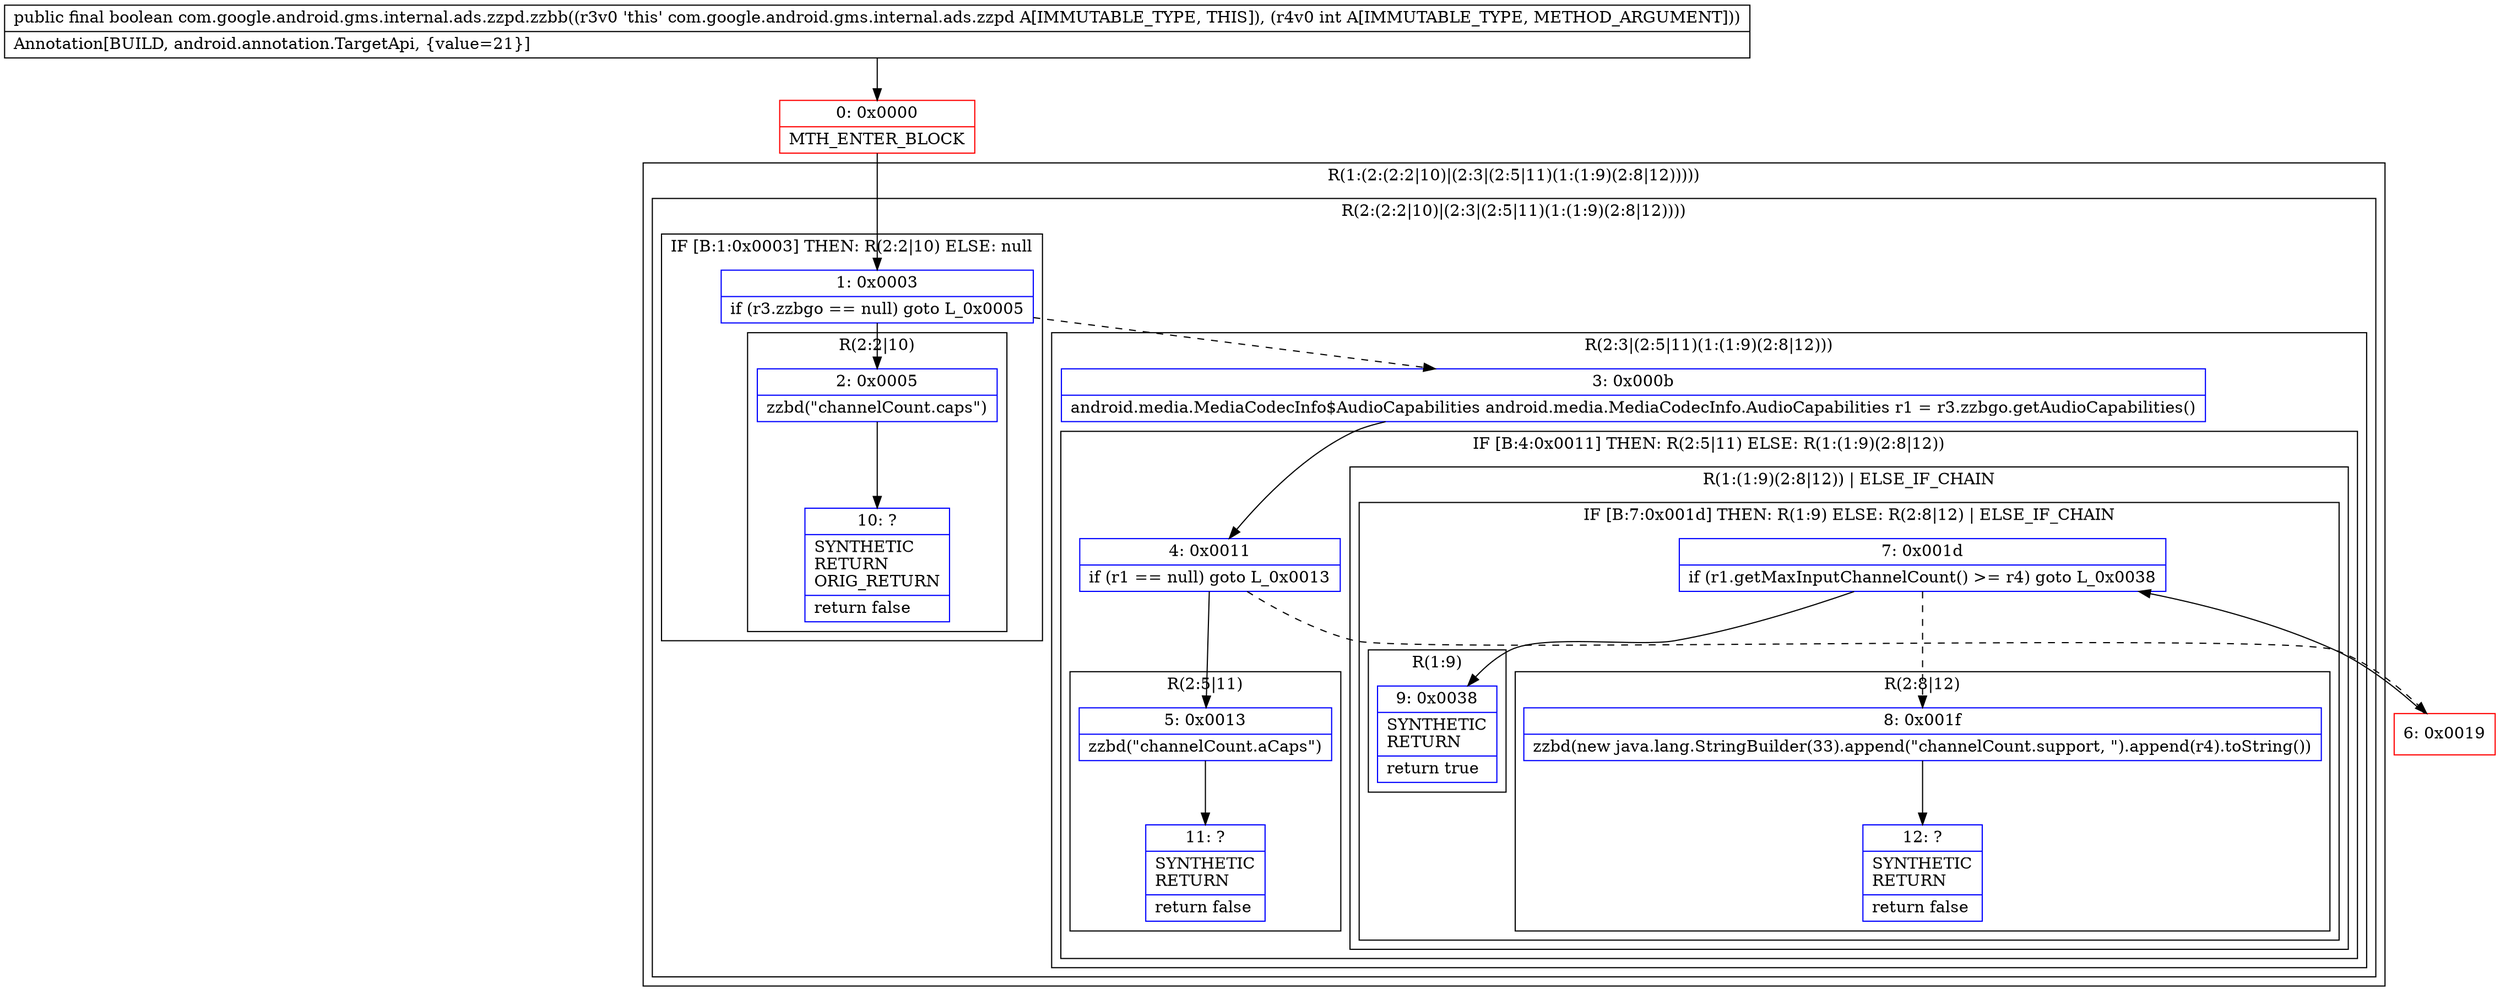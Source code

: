 digraph "CFG forcom.google.android.gms.internal.ads.zzpd.zzbb(I)Z" {
subgraph cluster_Region_1192976849 {
label = "R(1:(2:(2:2|10)|(2:3|(2:5|11)(1:(1:9)(2:8|12)))))";
node [shape=record,color=blue];
subgraph cluster_Region_41018646 {
label = "R(2:(2:2|10)|(2:3|(2:5|11)(1:(1:9)(2:8|12))))";
node [shape=record,color=blue];
subgraph cluster_IfRegion_97633781 {
label = "IF [B:1:0x0003] THEN: R(2:2|10) ELSE: null";
node [shape=record,color=blue];
Node_1 [shape=record,label="{1\:\ 0x0003|if (r3.zzbgo == null) goto L_0x0005\l}"];
subgraph cluster_Region_2053664760 {
label = "R(2:2|10)";
node [shape=record,color=blue];
Node_2 [shape=record,label="{2\:\ 0x0005|zzbd(\"channelCount.caps\")\l}"];
Node_10 [shape=record,label="{10\:\ ?|SYNTHETIC\lRETURN\lORIG_RETURN\l|return false\l}"];
}
}
subgraph cluster_Region_303508833 {
label = "R(2:3|(2:5|11)(1:(1:9)(2:8|12)))";
node [shape=record,color=blue];
Node_3 [shape=record,label="{3\:\ 0x000b|android.media.MediaCodecInfo$AudioCapabilities android.media.MediaCodecInfo.AudioCapabilities r1 = r3.zzbgo.getAudioCapabilities()\l}"];
subgraph cluster_IfRegion_1542646442 {
label = "IF [B:4:0x0011] THEN: R(2:5|11) ELSE: R(1:(1:9)(2:8|12))";
node [shape=record,color=blue];
Node_4 [shape=record,label="{4\:\ 0x0011|if (r1 == null) goto L_0x0013\l}"];
subgraph cluster_Region_1717673101 {
label = "R(2:5|11)";
node [shape=record,color=blue];
Node_5 [shape=record,label="{5\:\ 0x0013|zzbd(\"channelCount.aCaps\")\l}"];
Node_11 [shape=record,label="{11\:\ ?|SYNTHETIC\lRETURN\l|return false\l}"];
}
subgraph cluster_Region_1798675458 {
label = "R(1:(1:9)(2:8|12)) | ELSE_IF_CHAIN\l";
node [shape=record,color=blue];
subgraph cluster_IfRegion_497118049 {
label = "IF [B:7:0x001d] THEN: R(1:9) ELSE: R(2:8|12) | ELSE_IF_CHAIN\l";
node [shape=record,color=blue];
Node_7 [shape=record,label="{7\:\ 0x001d|if (r1.getMaxInputChannelCount() \>= r4) goto L_0x0038\l}"];
subgraph cluster_Region_1623196412 {
label = "R(1:9)";
node [shape=record,color=blue];
Node_9 [shape=record,label="{9\:\ 0x0038|SYNTHETIC\lRETURN\l|return true\l}"];
}
subgraph cluster_Region_1508816563 {
label = "R(2:8|12)";
node [shape=record,color=blue];
Node_8 [shape=record,label="{8\:\ 0x001f|zzbd(new java.lang.StringBuilder(33).append(\"channelCount.support, \").append(r4).toString())\l}"];
Node_12 [shape=record,label="{12\:\ ?|SYNTHETIC\lRETURN\l|return false\l}"];
}
}
}
}
}
}
}
Node_0 [shape=record,color=red,label="{0\:\ 0x0000|MTH_ENTER_BLOCK\l}"];
Node_6 [shape=record,color=red,label="{6\:\ 0x0019}"];
MethodNode[shape=record,label="{public final boolean com.google.android.gms.internal.ads.zzpd.zzbb((r3v0 'this' com.google.android.gms.internal.ads.zzpd A[IMMUTABLE_TYPE, THIS]), (r4v0 int A[IMMUTABLE_TYPE, METHOD_ARGUMENT]))  | Annotation[BUILD, android.annotation.TargetApi, \{value=21\}]\l}"];
MethodNode -> Node_0;
Node_1 -> Node_2;
Node_1 -> Node_3[style=dashed];
Node_2 -> Node_10;
Node_3 -> Node_4;
Node_4 -> Node_5;
Node_4 -> Node_6[style=dashed];
Node_5 -> Node_11;
Node_7 -> Node_8[style=dashed];
Node_7 -> Node_9;
Node_8 -> Node_12;
Node_0 -> Node_1;
Node_6 -> Node_7;
}


